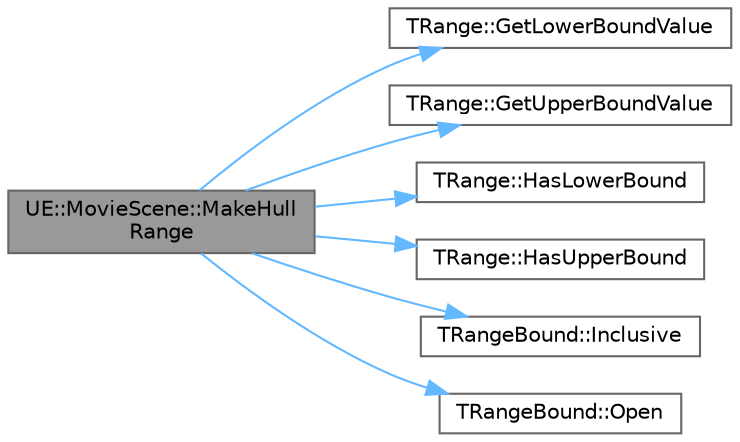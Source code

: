 digraph "UE::MovieScene::MakeHullRange"
{
 // INTERACTIVE_SVG=YES
 // LATEX_PDF_SIZE
  bgcolor="transparent";
  edge [fontname=Helvetica,fontsize=10,labelfontname=Helvetica,labelfontsize=10];
  node [fontname=Helvetica,fontsize=10,shape=box,height=0.2,width=0.4];
  rankdir="LR";
  Node1 [id="Node000001",label="UE::MovieScene::MakeHull\lRange",height=0.2,width=0.4,color="gray40", fillcolor="grey60", style="filled", fontcolor="black",tooltip="Make a new range that includes both the lower and upper bounds of the given range."];
  Node1 -> Node2 [id="edge1_Node000001_Node000002",color="steelblue1",style="solid",tooltip=" "];
  Node2 [id="Node000002",label="TRange::GetLowerBoundValue",height=0.2,width=0.4,color="grey40", fillcolor="white", style="filled",URL="$d0/d01/classTRange.html#ab928fe2b60e5e398ce09e5b090c61cd4",tooltip="Get the value of the lower bound."];
  Node1 -> Node3 [id="edge2_Node000001_Node000003",color="steelblue1",style="solid",tooltip=" "];
  Node3 [id="Node000003",label="TRange::GetUpperBoundValue",height=0.2,width=0.4,color="grey40", fillcolor="white", style="filled",URL="$d0/d01/classTRange.html#ac4b5132498904f7a7b68cff015f76f49",tooltip="Get the value of the upper bound."];
  Node1 -> Node4 [id="edge3_Node000001_Node000004",color="steelblue1",style="solid",tooltip=" "];
  Node4 [id="Node000004",label="TRange::HasLowerBound",height=0.2,width=0.4,color="grey40", fillcolor="white", style="filled",URL="$d0/d01/classTRange.html#a23038975c1616ed4751353b766011881",tooltip="Check whether the range has a lower bound."];
  Node1 -> Node5 [id="edge4_Node000001_Node000005",color="steelblue1",style="solid",tooltip=" "];
  Node5 [id="Node000005",label="TRange::HasUpperBound",height=0.2,width=0.4,color="grey40", fillcolor="white", style="filled",URL="$d0/d01/classTRange.html#aa95fd0b277ac04a966557b6bafca0669",tooltip="Check whether the range has an upper bound."];
  Node1 -> Node6 [id="edge5_Node000001_Node000006",color="steelblue1",style="solid",tooltip=" "];
  Node6 [id="Node000006",label="TRangeBound::Inclusive",height=0.2,width=0.4,color="grey40", fillcolor="white", style="filled",URL="$dc/d71/classTRangeBound.html#aab0bd6fc9977a042858ad97cfbfd73c7",tooltip="Returns a closed bound that includes the specified value."];
  Node1 -> Node7 [id="edge6_Node000001_Node000007",color="steelblue1",style="solid",tooltip=" "];
  Node7 [id="Node000007",label="TRangeBound::Open",height=0.2,width=0.4,color="grey40", fillcolor="white", style="filled",URL="$dc/d71/classTRangeBound.html#a1eb8259997c42b78540355728bf0b326",tooltip="Returns an open bound."];
}
